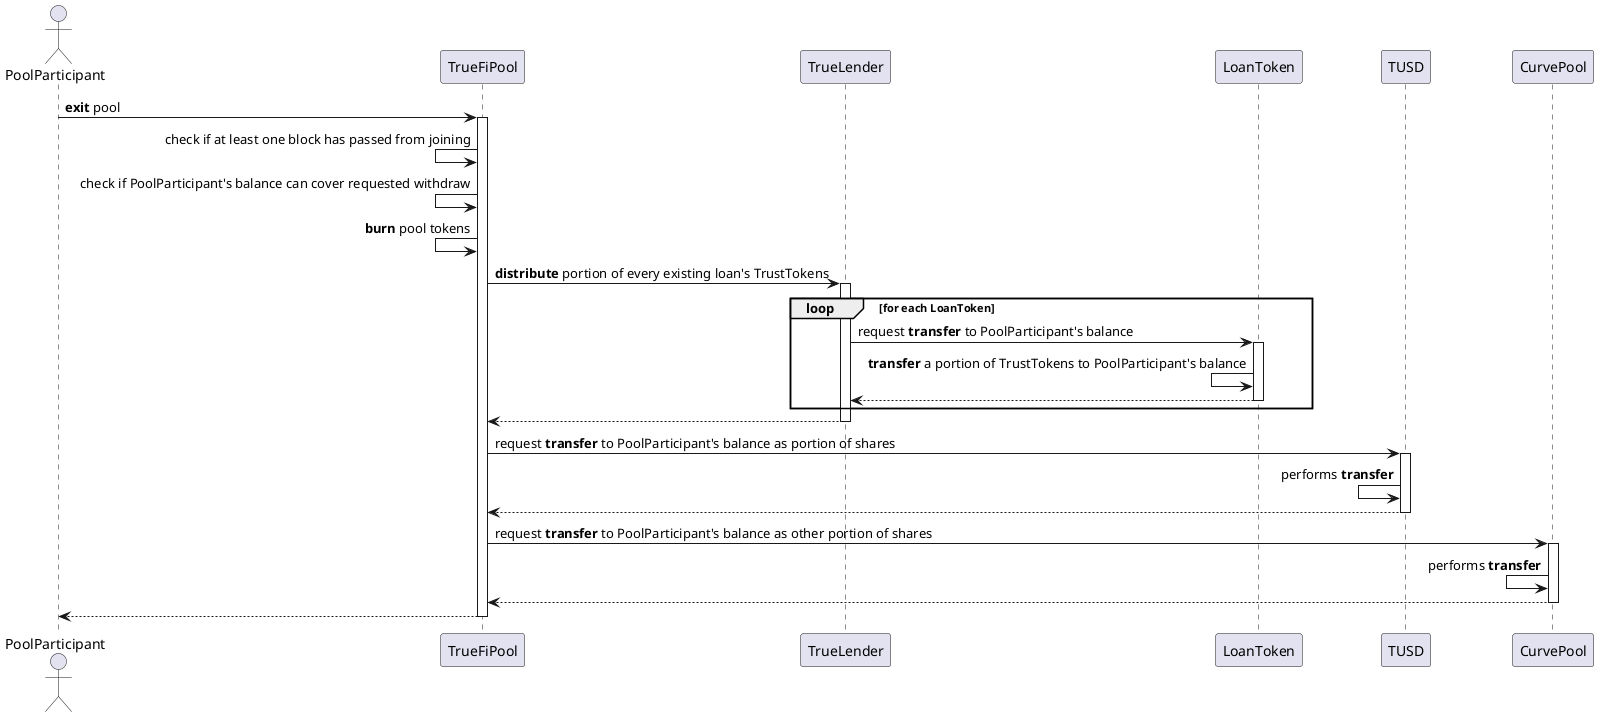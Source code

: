 @startuml exitingPool
actor PoolParticipant

PoolParticipant -> TrueFiPool : **exit** pool
activate TrueFiPool

TrueFiPool <- TrueFiPool: check if at least one block has passed from joining
TrueFiPool <- TrueFiPool: check if PoolParticipant's balance can cover requested withdraw
TrueFiPool <- TrueFiPool: **burn** pool tokens

TrueFiPool -> TrueLender: **distribute** portion of every existing loan's TrustTokens
activate TrueLender

loop for each LoanToken

    TrueLender -> LoanToken: request **transfer** to PoolParticipant's balance 
    activate LoanToken
    LoanToken <- LoanToken: **transfer** a portion of TrustTokens to PoolParticipant's balance
    TrueLender <-- LoanToken
    deactivate LoanToken
    end

TrueFiPool <-- TrueLender
deactivate TrueLender

TrueFiPool -> TUSD: request **transfer** to PoolParticipant's balance as portion of shares

activate TUSD
TUSD <- TUSD: performs **transfer**
TrueFiPool <-- TUSD
deactivate TUSD

TrueFiPool -> CurvePool: request **transfer** to PoolParticipant's balance as other portion of shares

activate CurvePool
CurvePool <- CurvePool: performs **transfer**
TrueFiPool <-- CurvePool
deactivate CurvePool

PoolParticipant <-- TrueFiPool
deactivate TrueFiPool
@enduml
